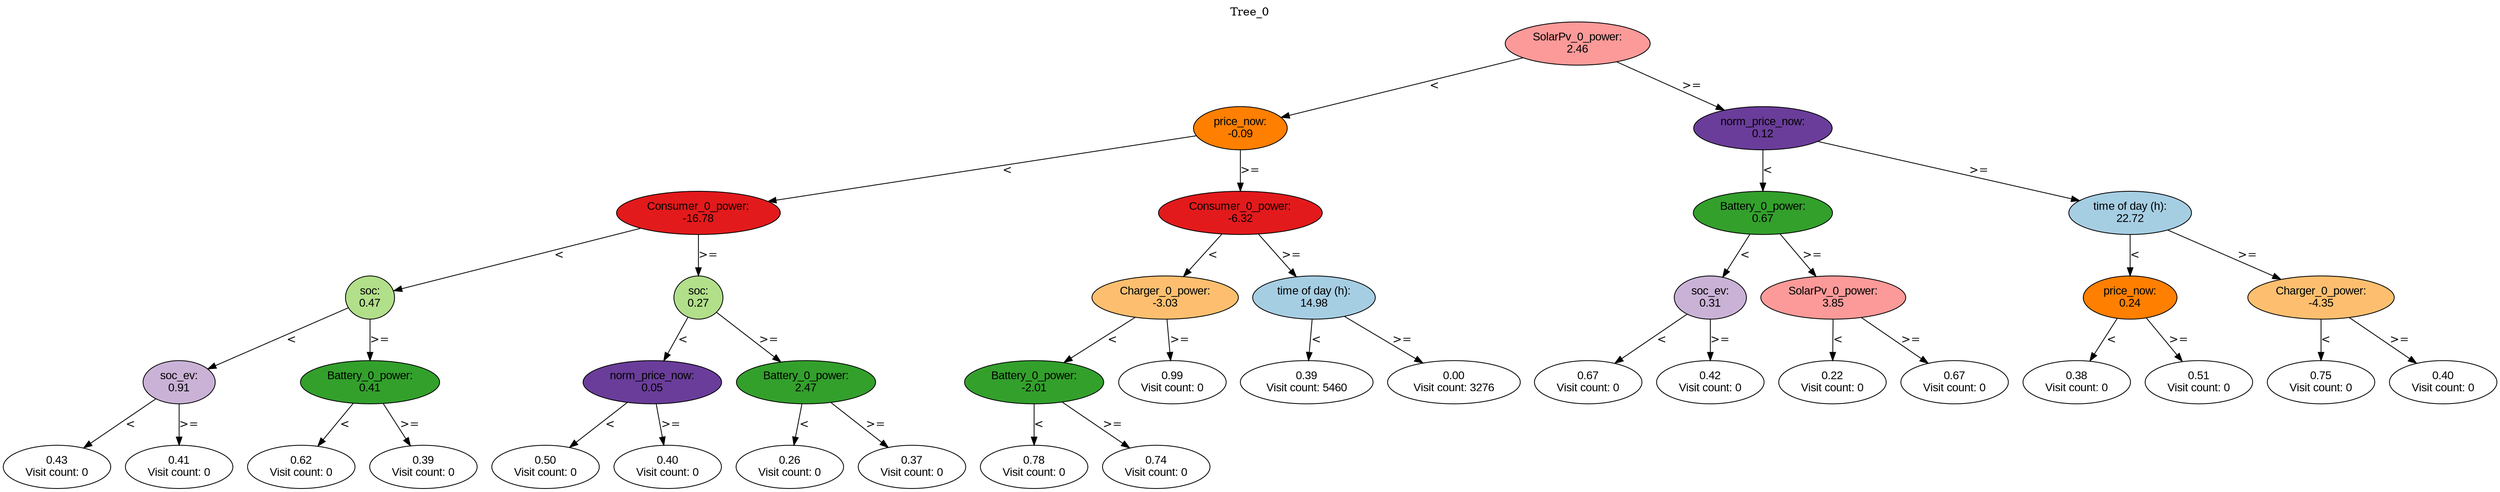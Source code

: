 digraph BST {
    node [fontname="Arial" style=filled colorscheme=paired12];
    0 [ label = "SolarPv_0_power:
2.46" fillcolor=5];
    1 [ label = "price_now:
-0.09" fillcolor=8];
    2 [ label = "Consumer_0_power:
-16.78" fillcolor=6];
    3 [ label = "soc:
0.47" fillcolor=3];
    4 [ label = "soc_ev:
0.91" fillcolor=9];
    5 [ label = "0.43
Visit count: 0" fillcolor=white];
    6 [ label = "0.41
Visit count: 0" fillcolor=white];
    7 [ label = "Battery_0_power:
0.41" fillcolor=4];
    8 [ label = "0.62
Visit count: 0" fillcolor=white];
    9 [ label = "0.39
Visit count: 0" fillcolor=white];
    10 [ label = "soc:
0.27" fillcolor=3];
    11 [ label = "norm_price_now:
0.05" fillcolor=10];
    12 [ label = "0.50
Visit count: 0" fillcolor=white];
    13 [ label = "0.40
Visit count: 0" fillcolor=white];
    14 [ label = "Battery_0_power:
2.47" fillcolor=4];
    15 [ label = "0.26
Visit count: 0" fillcolor=white];
    16 [ label = "0.37
Visit count: 0" fillcolor=white];
    17 [ label = "Consumer_0_power:
-6.32" fillcolor=6];
    18 [ label = "Charger_0_power:
-3.03" fillcolor=7];
    19 [ label = "Battery_0_power:
-2.01" fillcolor=4];
    20 [ label = "0.78
Visit count: 0" fillcolor=white];
    21 [ label = "0.74
Visit count: 0" fillcolor=white];
    22 [ label = "0.99
Visit count: 0" fillcolor=white];
    23 [ label = "time of day (h):
14.98" fillcolor=1];
    24 [ label = "0.39
Visit count: 5460" fillcolor=white];
    25 [ label = "0.00
Visit count: 3276" fillcolor=white];
    26 [ label = "norm_price_now:
0.12" fillcolor=10];
    27 [ label = "Battery_0_power:
0.67" fillcolor=4];
    28 [ label = "soc_ev:
0.31" fillcolor=9];
    29 [ label = "0.67
Visit count: 0" fillcolor=white];
    30 [ label = "0.42
Visit count: 0" fillcolor=white];
    31 [ label = "SolarPv_0_power:
3.85" fillcolor=5];
    32 [ label = "0.22
Visit count: 0" fillcolor=white];
    33 [ label = "0.67
Visit count: 0" fillcolor=white];
    34 [ label = "time of day (h):
22.72" fillcolor=1];
    35 [ label = "price_now:
0.24" fillcolor=8];
    36 [ label = "0.38
Visit count: 0" fillcolor=white];
    37 [ label = "0.51
Visit count: 0" fillcolor=white];
    38 [ label = "Charger_0_power:
-4.35" fillcolor=7];
    39 [ label = "0.75
Visit count: 0" fillcolor=white];
    40 [ label = "0.40
Visit count: 0" fillcolor=white];

    0  -> 1[ label = "<"];
    0  -> 26[ label = ">="];
    1  -> 2[ label = "<"];
    1  -> 17[ label = ">="];
    2  -> 3[ label = "<"];
    2  -> 10[ label = ">="];
    3  -> 4[ label = "<"];
    3  -> 7[ label = ">="];
    4  -> 5[ label = "<"];
    4  -> 6[ label = ">="];
    7  -> 8[ label = "<"];
    7  -> 9[ label = ">="];
    10  -> 11[ label = "<"];
    10  -> 14[ label = ">="];
    11  -> 12[ label = "<"];
    11  -> 13[ label = ">="];
    14  -> 15[ label = "<"];
    14  -> 16[ label = ">="];
    17  -> 18[ label = "<"];
    17  -> 23[ label = ">="];
    18  -> 19[ label = "<"];
    18  -> 22[ label = ">="];
    19  -> 20[ label = "<"];
    19  -> 21[ label = ">="];
    23  -> 24[ label = "<"];
    23  -> 25[ label = ">="];
    26  -> 27[ label = "<"];
    26  -> 34[ label = ">="];
    27  -> 28[ label = "<"];
    27  -> 31[ label = ">="];
    28  -> 29[ label = "<"];
    28  -> 30[ label = ">="];
    31  -> 32[ label = "<"];
    31  -> 33[ label = ">="];
    34  -> 35[ label = "<"];
    34  -> 38[ label = ">="];
    35  -> 36[ label = "<"];
    35  -> 37[ label = ">="];
    38  -> 39[ label = "<"];
    38  -> 40[ label = ">="];

    labelloc="t";
    label="Tree_0";
}